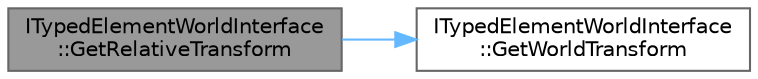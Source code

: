 digraph "ITypedElementWorldInterface::GetRelativeTransform"
{
 // INTERACTIVE_SVG=YES
 // LATEX_PDF_SIZE
  bgcolor="transparent";
  edge [fontname=Helvetica,fontsize=10,labelfontname=Helvetica,labelfontsize=10];
  node [fontname=Helvetica,fontsize=10,shape=box,height=0.2,width=0.4];
  rankdir="LR";
  Node1 [id="Node000001",label="ITypedElementWorldInterface\l::GetRelativeTransform",height=0.2,width=0.4,color="gray40", fillcolor="grey60", style="filled", fontcolor="black",tooltip="Get the transform of this element relative to its parent, if any."];
  Node1 -> Node2 [id="edge1_Node000001_Node000002",color="steelblue1",style="solid",tooltip=" "];
  Node2 [id="Node000002",label="ITypedElementWorldInterface\l::GetWorldTransform",height=0.2,width=0.4,color="grey40", fillcolor="white", style="filled",URL="$dd/dac/classITypedElementWorldInterface.html#ae2ea6507135220731b7e95ac9e461a4e",tooltip="Get the transform of this element within its owner world, if any."];
}
